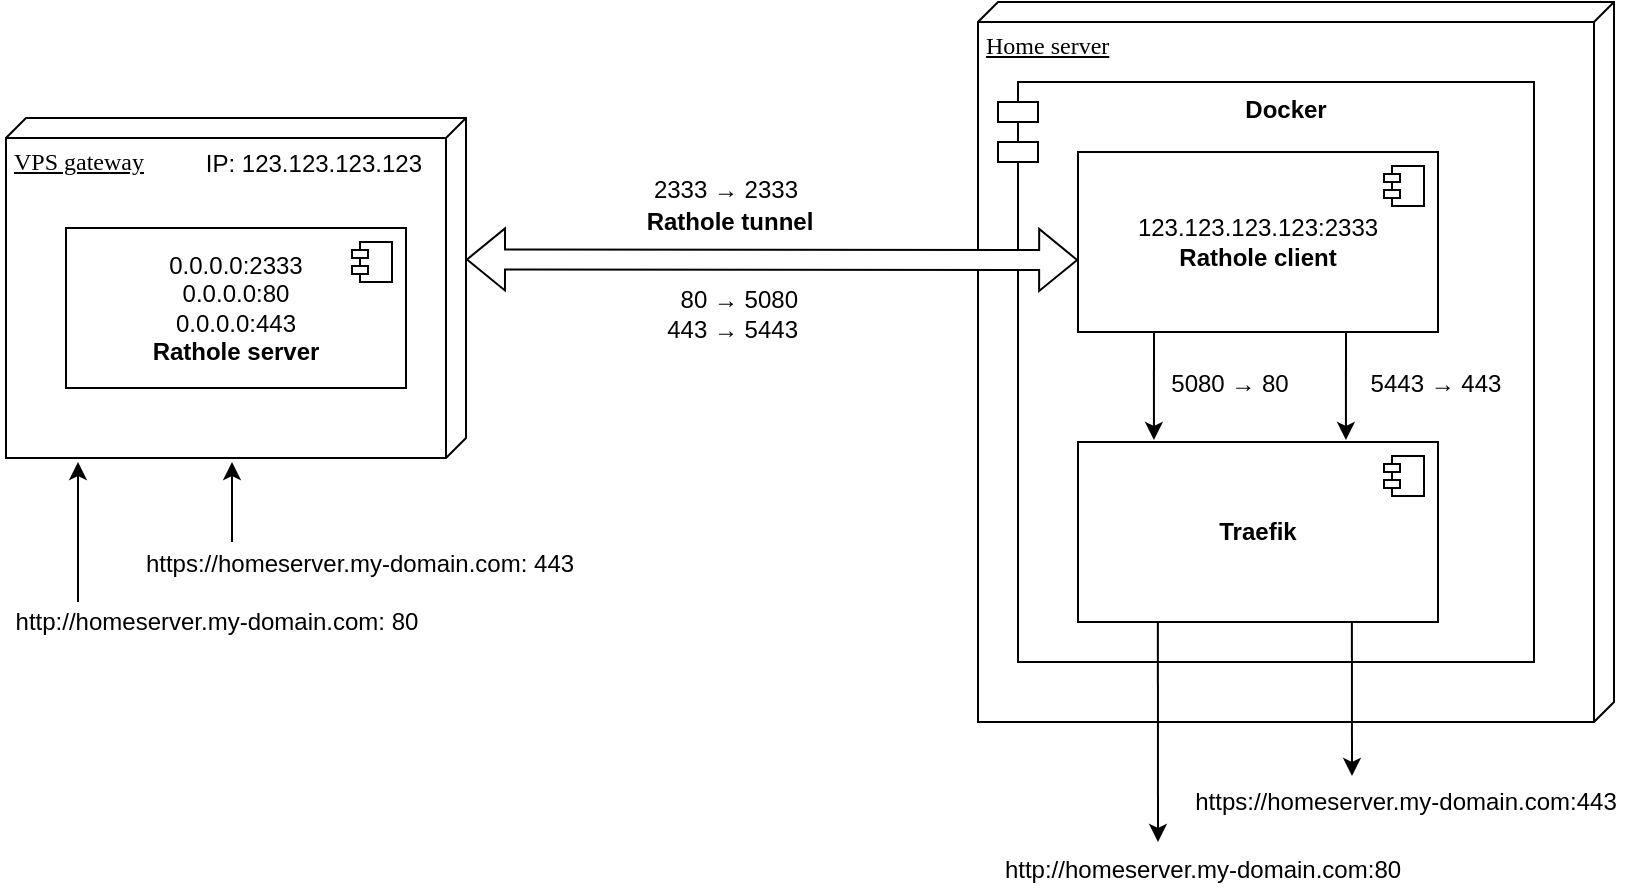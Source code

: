 <mxfile version="26.2.14">
  <diagram name="Page-1" id="5f0bae14-7c28-e335-631c-24af17079c00">
    <mxGraphModel grid="1" page="1" gridSize="10" guides="1" tooltips="1" connect="1" arrows="1" fold="1" pageScale="1" pageWidth="1600" pageHeight="900" background="none" math="0" shadow="0">
      <root>
        <mxCell id="0" />
        <mxCell id="1" parent="0" />
        <mxCell id="39150e848f15840c-1" value="VPS gateway" style="verticalAlign=top;align=left;spacingTop=8;spacingLeft=2;spacingRight=12;shape=cube;size=10;direction=south;fontStyle=4;html=1;rounded=0;shadow=0;comic=0;labelBackgroundColor=none;strokeWidth=1;fontFamily=Verdana;fontSize=12" vertex="1" parent="1">
          <mxGeometry x="76" y="128" width="230" height="170" as="geometry" />
        </mxCell>
        <mxCell id="39150e848f15840c-2" value="Home server" style="verticalAlign=top;align=left;spacingTop=8;spacingLeft=2;spacingRight=12;shape=cube;size=10;direction=south;fontStyle=4;html=1;rounded=0;shadow=0;comic=0;labelBackgroundColor=none;strokeWidth=1;fontFamily=Verdana;fontSize=12" vertex="1" parent="1">
          <mxGeometry x="562" y="70" width="318" height="360" as="geometry" />
        </mxCell>
        <mxCell id="A6lBMLfXj6pK5urAHSdI-2" value="&lt;div align=&quot;center&quot;&gt;0.0.0.0:2333&lt;br&gt;&lt;/div&gt;&lt;div align=&quot;center&quot;&gt;0.0.0.0:80&lt;br&gt;&lt;/div&gt;&lt;div align=&quot;center&quot;&gt;0.0.0.0:443&lt;/div&gt;&lt;div align=&quot;center&quot;&gt;&lt;b&gt;Rathole server&lt;/b&gt;&lt;/div&gt;" style="html=1;dropTarget=0;whiteSpace=wrap;align=center;" vertex="1" parent="1">
          <mxGeometry x="106" y="183" width="170" height="80" as="geometry" />
        </mxCell>
        <mxCell id="A6lBMLfXj6pK5urAHSdI-3" value="" style="shape=module;jettyWidth=8;jettyHeight=4;" vertex="1" parent="A6lBMLfXj6pK5urAHSdI-2">
          <mxGeometry x="1" width="20" height="20" relative="1" as="geometry">
            <mxPoint x="-27" y="7" as="offset" />
          </mxGeometry>
        </mxCell>
        <mxCell id="A6lBMLfXj6pK5urAHSdI-39" value="&lt;div&gt;http://homeserver.my-domain.com:80&lt;/div&gt;" style="text;html=1;align=center;verticalAlign=middle;whiteSpace=wrap;rounded=0;" vertex="1" parent="1">
          <mxGeometry x="571" y="494" width="207" height="20" as="geometry" />
        </mxCell>
        <mxCell id="A6lBMLfXj6pK5urAHSdI-41" value="Rathole tunnel" style="text;html=1;align=center;verticalAlign=middle;whiteSpace=wrap;rounded=0;fontStyle=1" vertex="1" parent="1">
          <mxGeometry x="389" y="171" width="98" height="18" as="geometry" />
        </mxCell>
        <mxCell id="A6lBMLfXj6pK5urAHSdI-44" value="Docker" style="shape=module;align=left;spacingLeft=20;align=center;verticalAlign=top;whiteSpace=wrap;html=1;fontStyle=1" vertex="1" parent="1">
          <mxGeometry x="572" y="110" width="268" height="290" as="geometry" />
        </mxCell>
        <mxCell id="A6lBMLfXj6pK5urAHSdI-8" value="123.123.123.123:2333&lt;br&gt;&lt;b&gt;Rathole client&lt;/b&gt;" style="html=1;dropTarget=0;whiteSpace=wrap;" vertex="1" parent="1">
          <mxGeometry x="612" y="145" width="180" height="90" as="geometry" />
        </mxCell>
        <mxCell id="A6lBMLfXj6pK5urAHSdI-9" value="" style="shape=module;jettyWidth=8;jettyHeight=4;" vertex="1" parent="A6lBMLfXj6pK5urAHSdI-8">
          <mxGeometry x="1" width="20" height="20" relative="1" as="geometry">
            <mxPoint x="-27" y="7" as="offset" />
          </mxGeometry>
        </mxCell>
        <mxCell id="A6lBMLfXj6pK5urAHSdI-10" value="&lt;b&gt;Traefik&lt;/b&gt;" style="html=1;dropTarget=0;whiteSpace=wrap;" vertex="1" parent="1">
          <mxGeometry x="612" y="290" width="180" height="90" as="geometry" />
        </mxCell>
        <mxCell id="A6lBMLfXj6pK5urAHSdI-11" value="" style="shape=module;jettyWidth=8;jettyHeight=4;" vertex="1" parent="A6lBMLfXj6pK5urAHSdI-10">
          <mxGeometry x="1" width="20" height="20" relative="1" as="geometry">
            <mxPoint x="-27" y="7" as="offset" />
          </mxGeometry>
        </mxCell>
        <mxCell id="A6lBMLfXj6pK5urAHSdI-38" value="" style="endArrow=classic;html=1;rounded=0;exitX=0.133;exitY=1.033;exitDx=0;exitDy=0;exitPerimeter=0;" edge="1" parent="1">
          <mxGeometry width="50" height="50" relative="1" as="geometry">
            <mxPoint x="651.94" y="379.97" as="sourcePoint" />
            <mxPoint x="652" y="490" as="targetPoint" />
          </mxGeometry>
        </mxCell>
        <mxCell id="A6lBMLfXj6pK5urAHSdI-45" value="5080 → 80" style="text;html=1;align=center;verticalAlign=middle;whiteSpace=wrap;rounded=0;" vertex="1" parent="1">
          <mxGeometry x="654" y="251" width="68" height="20" as="geometry" />
        </mxCell>
        <mxCell id="A6lBMLfXj6pK5urAHSdI-46" value="" style="endArrow=classic;html=1;rounded=0;horizontal=0;entryX=0.172;entryY=-0.011;entryDx=0;entryDy=0;entryPerimeter=0;" edge="1" parent="1">
          <mxGeometry width="50" height="50" relative="1" as="geometry">
            <mxPoint x="650" y="235" as="sourcePoint" />
            <mxPoint x="649.96" y="289" as="targetPoint" />
          </mxGeometry>
        </mxCell>
        <mxCell id="A6lBMLfXj6pK5urAHSdI-40" value="" style="shape=flexArrow;endArrow=classic;startArrow=classic;html=1;rounded=0;exitX=0.416;exitY=-0.004;exitDx=0;exitDy=0;exitPerimeter=0;entryX=0.006;entryY=0.6;entryDx=0;entryDy=0;entryPerimeter=0;fillColor=default;" edge="1" parent="1">
          <mxGeometry width="100" height="100" relative="1" as="geometry">
            <mxPoint x="306" y="198.72" as="sourcePoint" />
            <mxPoint x="612.08" y="199" as="targetPoint" />
          </mxGeometry>
        </mxCell>
        <mxCell id="A6lBMLfXj6pK5urAHSdI-49" value="&lt;div align=&quot;right&quot;&gt;80 → 5080&lt;br&gt;&lt;/div&gt;&lt;div align=&quot;right&quot;&gt;443 → 5443&lt;/div&gt;" style="text;html=1;align=right;verticalAlign=middle;whiteSpace=wrap;rounded=0;" vertex="1" parent="1">
          <mxGeometry x="395" y="206" width="79" height="40" as="geometry" />
        </mxCell>
        <mxCell id="A6lBMLfXj6pK5urAHSdI-50" value="&lt;div&gt;https://homeserver.my-domain.com:443&lt;/div&gt;" style="text;html=1;align=center;verticalAlign=middle;whiteSpace=wrap;rounded=0;" vertex="1" parent="1">
          <mxGeometry x="664" y="460" width="224" height="20" as="geometry" />
        </mxCell>
        <mxCell id="A6lBMLfXj6pK5urAHSdI-51" value="" style="endArrow=classic;html=1;rounded=0;exitX=0.133;exitY=1.033;exitDx=0;exitDy=0;exitPerimeter=0;" edge="1" parent="1">
          <mxGeometry width="50" height="50" relative="1" as="geometry">
            <mxPoint x="748.94" y="379.97" as="sourcePoint" />
            <mxPoint x="749" y="457" as="targetPoint" />
          </mxGeometry>
        </mxCell>
        <mxCell id="A6lBMLfXj6pK5urAHSdI-54" value="5443&amp;nbsp;→ 443" style="text;html=1;align=center;verticalAlign=middle;whiteSpace=wrap;rounded=0;" vertex="1" parent="1">
          <mxGeometry x="750" y="251" width="82" height="20" as="geometry" />
        </mxCell>
        <mxCell id="A6lBMLfXj6pK5urAHSdI-55" value="" style="endArrow=classic;html=1;rounded=0;horizontal=0;entryX=0.172;entryY=-0.011;entryDx=0;entryDy=0;entryPerimeter=0;" edge="1" parent="1">
          <mxGeometry width="50" height="50" relative="1" as="geometry">
            <mxPoint x="746" y="235" as="sourcePoint" />
            <mxPoint x="745.96" y="289" as="targetPoint" />
          </mxGeometry>
        </mxCell>
        <mxCell id="BSf_gDi98osA04qacQ9q-1" value="&lt;div&gt;http://homeserver.my-domain.com: 80&lt;/div&gt;" style="text;html=1;align=center;verticalAlign=middle;whiteSpace=wrap;rounded=0;" vertex="1" parent="1">
          <mxGeometry x="73" y="370.03" width="217" height="20" as="geometry" />
        </mxCell>
        <mxCell id="BSf_gDi98osA04qacQ9q-2" value="" style="endArrow=classic;html=1;rounded=0;" edge="1" parent="1">
          <mxGeometry width="50" height="50" relative="1" as="geometry">
            <mxPoint x="112" y="370" as="sourcePoint" />
            <mxPoint x="112" y="300" as="targetPoint" />
          </mxGeometry>
        </mxCell>
        <mxCell id="BSf_gDi98osA04qacQ9q-3" value="&lt;div&gt;https://homeserver.my-domain.com: 443&lt;/div&gt;" style="text;html=1;align=center;verticalAlign=middle;whiteSpace=wrap;rounded=0;" vertex="1" parent="1">
          <mxGeometry x="138" y="341.03" width="230" height="20" as="geometry" />
        </mxCell>
        <mxCell id="BSf_gDi98osA04qacQ9q-4" value="" style="endArrow=classic;html=1;rounded=0;" edge="1" parent="1">
          <mxGeometry width="50" height="50" relative="1" as="geometry">
            <mxPoint x="189" y="340" as="sourcePoint" />
            <mxPoint x="189" y="300" as="targetPoint" />
          </mxGeometry>
        </mxCell>
        <mxCell id="BSf_gDi98osA04qacQ9q-5" value="&lt;div align=&quot;right&quot;&gt;2333 → 2333&lt;br&gt;&lt;/div&gt;" style="text;html=1;align=right;verticalAlign=middle;whiteSpace=wrap;rounded=0;" vertex="1" parent="1">
          <mxGeometry x="395" y="154" width="79" height="20" as="geometry" />
        </mxCell>
        <mxCell id="BSf_gDi98osA04qacQ9q-6" value="IP: 123.123.123.123" style="text;html=1;align=right;verticalAlign=middle;whiteSpace=wrap;rounded=0;" vertex="1" parent="1">
          <mxGeometry x="164" y="141" width="122" height="20" as="geometry" />
        </mxCell>
      </root>
    </mxGraphModel>
  </diagram>
</mxfile>
